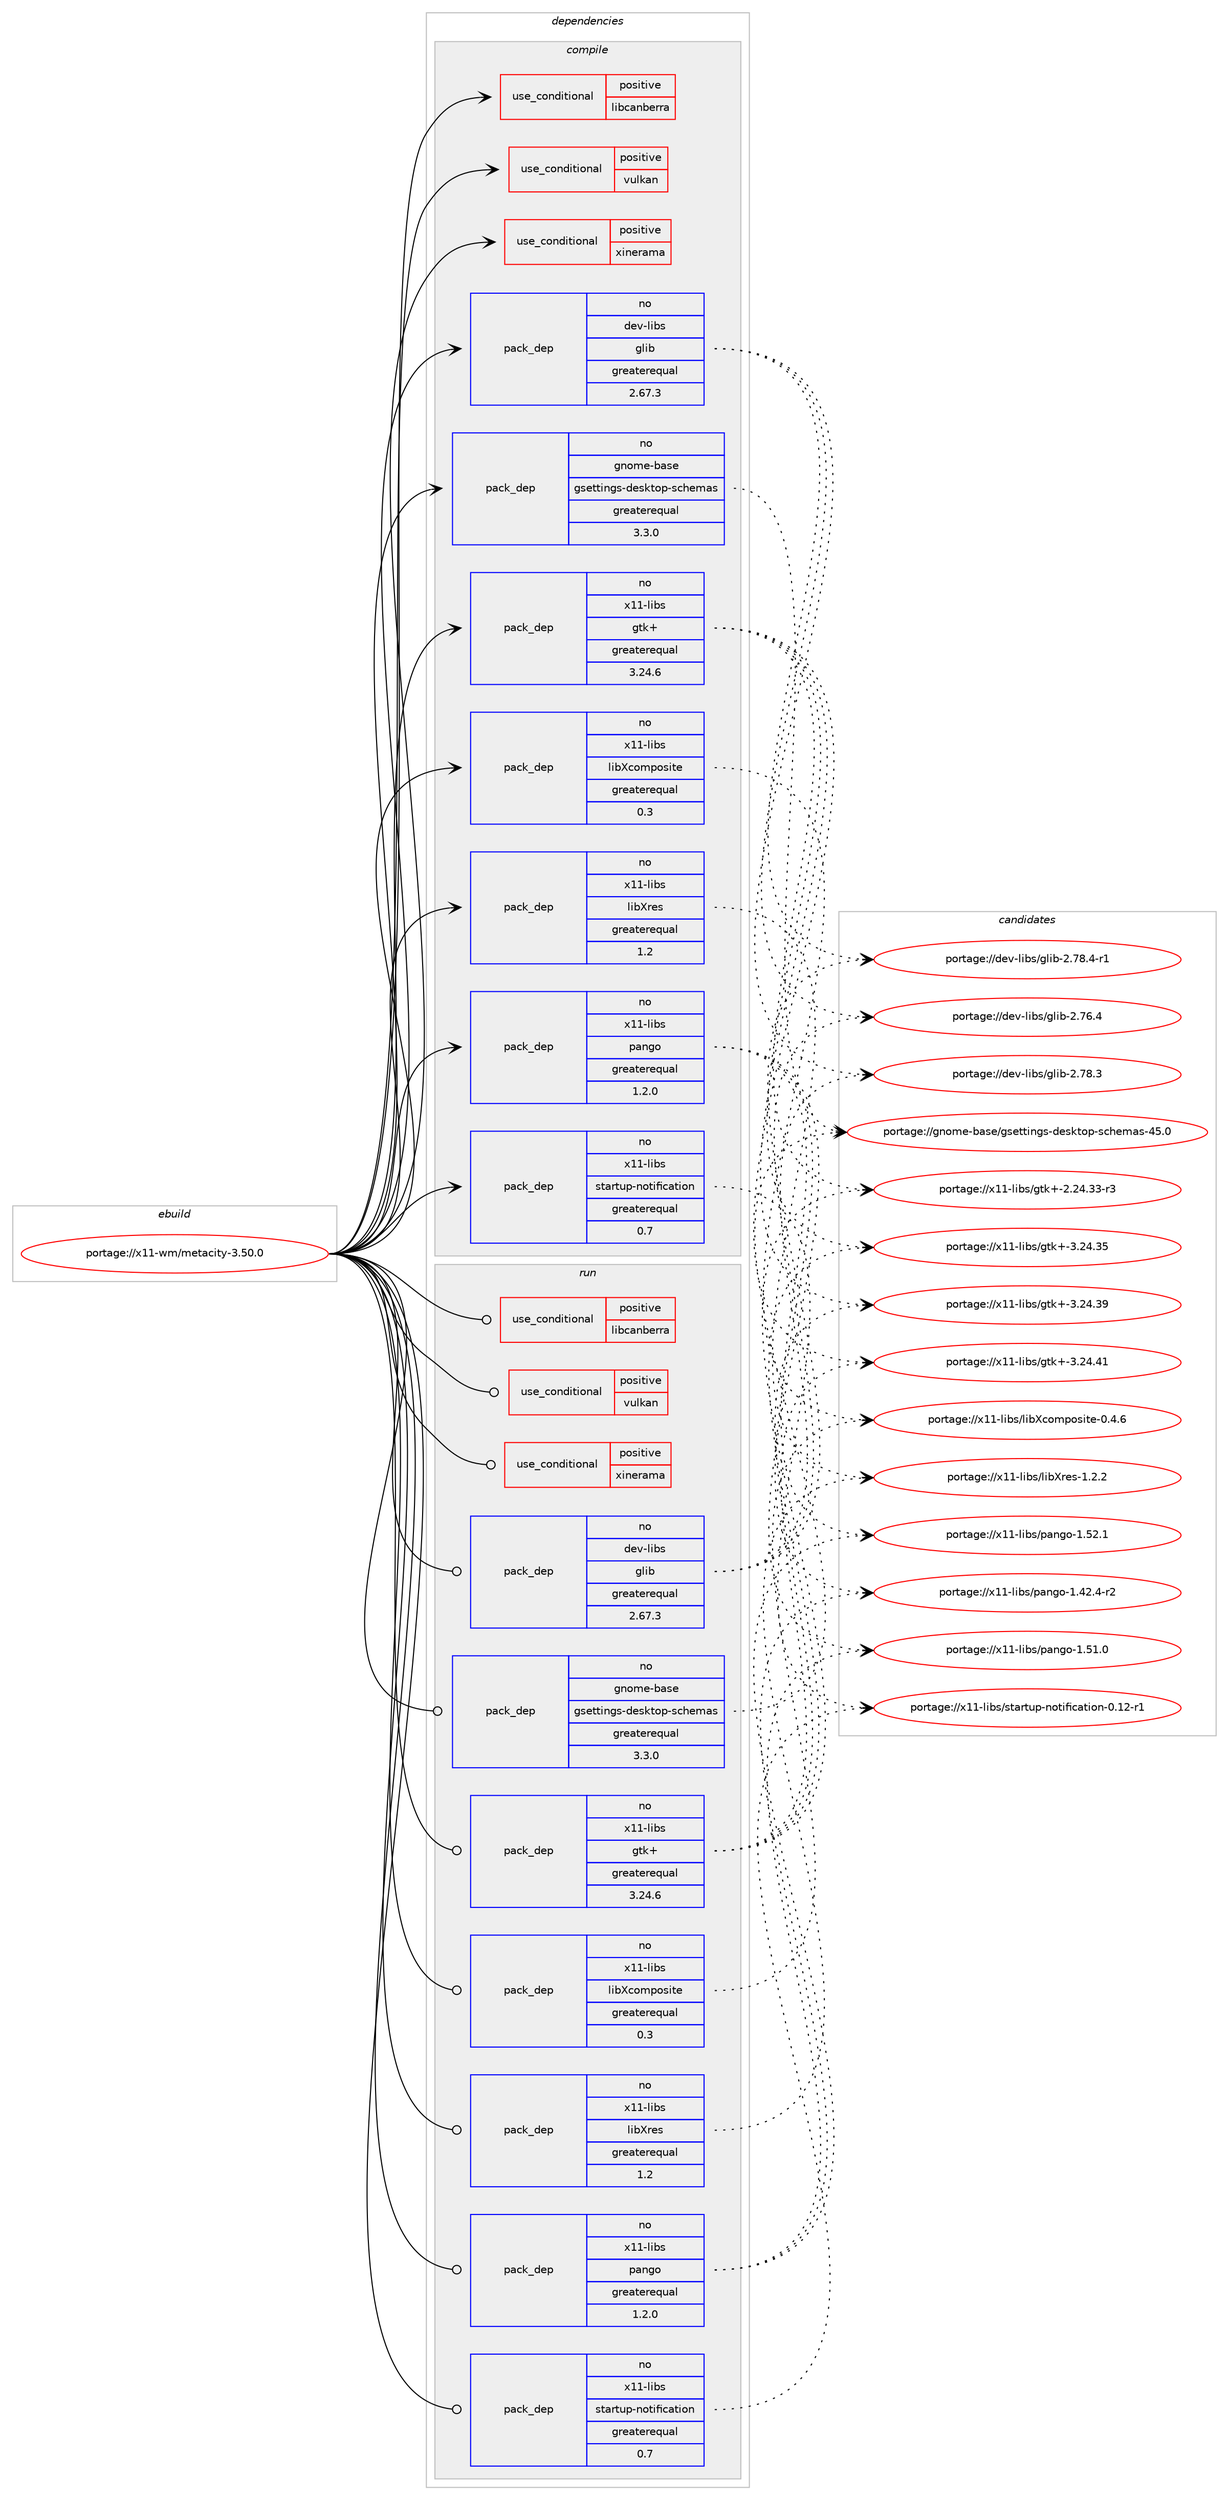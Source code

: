 digraph prolog {

# *************
# Graph options
# *************

newrank=true;
concentrate=true;
compound=true;
graph [rankdir=LR,fontname=Helvetica,fontsize=10,ranksep=1.5];#, ranksep=2.5, nodesep=0.2];
edge  [arrowhead=vee];
node  [fontname=Helvetica,fontsize=10];

# **********
# The ebuild
# **********

subgraph cluster_leftcol {
color=gray;
rank=same;
label=<<i>ebuild</i>>;
id [label="portage://x11-wm/metacity-3.50.0", color=red, width=4, href="../x11-wm/metacity-3.50.0.svg"];
}

# ****************
# The dependencies
# ****************

subgraph cluster_midcol {
color=gray;
label=<<i>dependencies</i>>;
subgraph cluster_compile {
fillcolor="#eeeeee";
style=filled;
label=<<i>compile</i>>;
subgraph cond7353 {
dependency10898 [label=<<TABLE BORDER="0" CELLBORDER="1" CELLSPACING="0" CELLPADDING="4"><TR><TD ROWSPAN="3" CELLPADDING="10">use_conditional</TD></TR><TR><TD>positive</TD></TR><TR><TD>libcanberra</TD></TR></TABLE>>, shape=none, color=red];
# *** BEGIN UNKNOWN DEPENDENCY TYPE (TODO) ***
# dependency10898 -> package_dependency(portage://x11-wm/metacity-3.50.0,install,no,media-libs,libcanberra,none,[,,],[],[use(enable(gtk3),none)])
# *** END UNKNOWN DEPENDENCY TYPE (TODO) ***

}
id:e -> dependency10898:w [weight=20,style="solid",arrowhead="vee"];
subgraph cond7354 {
dependency10899 [label=<<TABLE BORDER="0" CELLBORDER="1" CELLSPACING="0" CELLPADDING="4"><TR><TD ROWSPAN="3" CELLPADDING="10">use_conditional</TD></TR><TR><TD>positive</TD></TR><TR><TD>vulkan</TD></TR></TABLE>>, shape=none, color=red];
# *** BEGIN UNKNOWN DEPENDENCY TYPE (TODO) ***
# dependency10899 -> package_dependency(portage://x11-wm/metacity-3.50.0,install,no,media-libs,vulkan-loader,none,[,,],[],[])
# *** END UNKNOWN DEPENDENCY TYPE (TODO) ***

}
id:e -> dependency10899:w [weight=20,style="solid",arrowhead="vee"];
subgraph cond7355 {
dependency10900 [label=<<TABLE BORDER="0" CELLBORDER="1" CELLSPACING="0" CELLPADDING="4"><TR><TD ROWSPAN="3" CELLPADDING="10">use_conditional</TD></TR><TR><TD>positive</TD></TR><TR><TD>xinerama</TD></TR></TABLE>>, shape=none, color=red];
# *** BEGIN UNKNOWN DEPENDENCY TYPE (TODO) ***
# dependency10900 -> package_dependency(portage://x11-wm/metacity-3.50.0,install,no,x11-libs,libXinerama,none,[,,],[],[])
# *** END UNKNOWN DEPENDENCY TYPE (TODO) ***

}
id:e -> dependency10900:w [weight=20,style="solid",arrowhead="vee"];
subgraph pack3360 {
dependency10901 [label=<<TABLE BORDER="0" CELLBORDER="1" CELLSPACING="0" CELLPADDING="4" WIDTH="220"><TR><TD ROWSPAN="6" CELLPADDING="30">pack_dep</TD></TR><TR><TD WIDTH="110">no</TD></TR><TR><TD>dev-libs</TD></TR><TR><TD>glib</TD></TR><TR><TD>greaterequal</TD></TR><TR><TD>2.67.3</TD></TR></TABLE>>, shape=none, color=blue];
}
id:e -> dependency10901:w [weight=20,style="solid",arrowhead="vee"];
subgraph pack3361 {
dependency10902 [label=<<TABLE BORDER="0" CELLBORDER="1" CELLSPACING="0" CELLPADDING="4" WIDTH="220"><TR><TD ROWSPAN="6" CELLPADDING="30">pack_dep</TD></TR><TR><TD WIDTH="110">no</TD></TR><TR><TD>gnome-base</TD></TR><TR><TD>gsettings-desktop-schemas</TD></TR><TR><TD>greaterequal</TD></TR><TR><TD>3.3.0</TD></TR></TABLE>>, shape=none, color=blue];
}
id:e -> dependency10902:w [weight=20,style="solid",arrowhead="vee"];
# *** BEGIN UNKNOWN DEPENDENCY TYPE (TODO) ***
# id -> package_dependency(portage://x11-wm/metacity-3.50.0,install,no,gnome-base,libgtop,none,[,,],[slot(2),equal],[])
# *** END UNKNOWN DEPENDENCY TYPE (TODO) ***

# *** BEGIN UNKNOWN DEPENDENCY TYPE (TODO) ***
# id -> package_dependency(portage://x11-wm/metacity-3.50.0,install,no,gnome-extra,zenity,none,[,,],[],[])
# *** END UNKNOWN DEPENDENCY TYPE (TODO) ***

# *** BEGIN UNKNOWN DEPENDENCY TYPE (TODO) ***
# id -> package_dependency(portage://x11-wm/metacity-3.50.0,install,no,x11-base,xorg-proto,none,[,,],[],[])
# *** END UNKNOWN DEPENDENCY TYPE (TODO) ***

subgraph pack3362 {
dependency10903 [label=<<TABLE BORDER="0" CELLBORDER="1" CELLSPACING="0" CELLPADDING="4" WIDTH="220"><TR><TD ROWSPAN="6" CELLPADDING="30">pack_dep</TD></TR><TR><TD WIDTH="110">no</TD></TR><TR><TD>x11-libs</TD></TR><TR><TD>gtk+</TD></TR><TR><TD>greaterequal</TD></TR><TR><TD>3.24.6</TD></TR></TABLE>>, shape=none, color=blue];
}
id:e -> dependency10903:w [weight=20,style="solid",arrowhead="vee"];
# *** BEGIN UNKNOWN DEPENDENCY TYPE (TODO) ***
# id -> package_dependency(portage://x11-wm/metacity-3.50.0,install,no,x11-libs,libICE,none,[,,],[],[])
# *** END UNKNOWN DEPENDENCY TYPE (TODO) ***

# *** BEGIN UNKNOWN DEPENDENCY TYPE (TODO) ***
# id -> package_dependency(portage://x11-wm/metacity-3.50.0,install,no,x11-libs,libSM,none,[,,],[],[])
# *** END UNKNOWN DEPENDENCY TYPE (TODO) ***

# *** BEGIN UNKNOWN DEPENDENCY TYPE (TODO) ***
# id -> package_dependency(portage://x11-wm/metacity-3.50.0,install,no,x11-libs,libX11,none,[,,],[],[])
# *** END UNKNOWN DEPENDENCY TYPE (TODO) ***

subgraph pack3363 {
dependency10904 [label=<<TABLE BORDER="0" CELLBORDER="1" CELLSPACING="0" CELLPADDING="4" WIDTH="220"><TR><TD ROWSPAN="6" CELLPADDING="30">pack_dep</TD></TR><TR><TD WIDTH="110">no</TD></TR><TR><TD>x11-libs</TD></TR><TR><TD>libXcomposite</TD></TR><TR><TD>greaterequal</TD></TR><TR><TD>0.3</TD></TR></TABLE>>, shape=none, color=blue];
}
id:e -> dependency10904:w [weight=20,style="solid",arrowhead="vee"];
# *** BEGIN UNKNOWN DEPENDENCY TYPE (TODO) ***
# id -> package_dependency(portage://x11-wm/metacity-3.50.0,install,no,x11-libs,libXcursor,none,[,,],[],[])
# *** END UNKNOWN DEPENDENCY TYPE (TODO) ***

# *** BEGIN UNKNOWN DEPENDENCY TYPE (TODO) ***
# id -> package_dependency(portage://x11-wm/metacity-3.50.0,install,no,x11-libs,libXdamage,none,[,,],[],[])
# *** END UNKNOWN DEPENDENCY TYPE (TODO) ***

# *** BEGIN UNKNOWN DEPENDENCY TYPE (TODO) ***
# id -> package_dependency(portage://x11-wm/metacity-3.50.0,install,no,x11-libs,libXext,none,[,,],[],[])
# *** END UNKNOWN DEPENDENCY TYPE (TODO) ***

# *** BEGIN UNKNOWN DEPENDENCY TYPE (TODO) ***
# id -> package_dependency(portage://x11-wm/metacity-3.50.0,install,no,x11-libs,libXfixes,none,[,,],[],[])
# *** END UNKNOWN DEPENDENCY TYPE (TODO) ***

# *** BEGIN UNKNOWN DEPENDENCY TYPE (TODO) ***
# id -> package_dependency(portage://x11-wm/metacity-3.50.0,install,no,x11-libs,libXpresent,none,[,,],[],[])
# *** END UNKNOWN DEPENDENCY TYPE (TODO) ***

# *** BEGIN UNKNOWN DEPENDENCY TYPE (TODO) ***
# id -> package_dependency(portage://x11-wm/metacity-3.50.0,install,no,x11-libs,libXrandr,none,[,,],[],[])
# *** END UNKNOWN DEPENDENCY TYPE (TODO) ***

# *** BEGIN UNKNOWN DEPENDENCY TYPE (TODO) ***
# id -> package_dependency(portage://x11-wm/metacity-3.50.0,install,no,x11-libs,libXrender,none,[,,],[],[])
# *** END UNKNOWN DEPENDENCY TYPE (TODO) ***

subgraph pack3364 {
dependency10905 [label=<<TABLE BORDER="0" CELLBORDER="1" CELLSPACING="0" CELLPADDING="4" WIDTH="220"><TR><TD ROWSPAN="6" CELLPADDING="30">pack_dep</TD></TR><TR><TD WIDTH="110">no</TD></TR><TR><TD>x11-libs</TD></TR><TR><TD>libXres</TD></TR><TR><TD>greaterequal</TD></TR><TR><TD>1.2</TD></TR></TABLE>>, shape=none, color=blue];
}
id:e -> dependency10905:w [weight=20,style="solid",arrowhead="vee"];
subgraph pack3365 {
dependency10906 [label=<<TABLE BORDER="0" CELLBORDER="1" CELLSPACING="0" CELLPADDING="4" WIDTH="220"><TR><TD ROWSPAN="6" CELLPADDING="30">pack_dep</TD></TR><TR><TD WIDTH="110">no</TD></TR><TR><TD>x11-libs</TD></TR><TR><TD>pango</TD></TR><TR><TD>greaterequal</TD></TR><TR><TD>1.2.0</TD></TR></TABLE>>, shape=none, color=blue];
}
id:e -> dependency10906:w [weight=20,style="solid",arrowhead="vee"];
subgraph pack3366 {
dependency10907 [label=<<TABLE BORDER="0" CELLBORDER="1" CELLSPACING="0" CELLPADDING="4" WIDTH="220"><TR><TD ROWSPAN="6" CELLPADDING="30">pack_dep</TD></TR><TR><TD WIDTH="110">no</TD></TR><TR><TD>x11-libs</TD></TR><TR><TD>startup-notification</TD></TR><TR><TD>greaterequal</TD></TR><TR><TD>0.7</TD></TR></TABLE>>, shape=none, color=blue];
}
id:e -> dependency10907:w [weight=20,style="solid",arrowhead="vee"];
}
subgraph cluster_compileandrun {
fillcolor="#eeeeee";
style=filled;
label=<<i>compile and run</i>>;
}
subgraph cluster_run {
fillcolor="#eeeeee";
style=filled;
label=<<i>run</i>>;
subgraph cond7356 {
dependency10908 [label=<<TABLE BORDER="0" CELLBORDER="1" CELLSPACING="0" CELLPADDING="4"><TR><TD ROWSPAN="3" CELLPADDING="10">use_conditional</TD></TR><TR><TD>positive</TD></TR><TR><TD>libcanberra</TD></TR></TABLE>>, shape=none, color=red];
# *** BEGIN UNKNOWN DEPENDENCY TYPE (TODO) ***
# dependency10908 -> package_dependency(portage://x11-wm/metacity-3.50.0,run,no,media-libs,libcanberra,none,[,,],[],[use(enable(gtk3),none)])
# *** END UNKNOWN DEPENDENCY TYPE (TODO) ***

}
id:e -> dependency10908:w [weight=20,style="solid",arrowhead="odot"];
subgraph cond7357 {
dependency10909 [label=<<TABLE BORDER="0" CELLBORDER="1" CELLSPACING="0" CELLPADDING="4"><TR><TD ROWSPAN="3" CELLPADDING="10">use_conditional</TD></TR><TR><TD>positive</TD></TR><TR><TD>vulkan</TD></TR></TABLE>>, shape=none, color=red];
# *** BEGIN UNKNOWN DEPENDENCY TYPE (TODO) ***
# dependency10909 -> package_dependency(portage://x11-wm/metacity-3.50.0,run,no,media-libs,vulkan-loader,none,[,,],[],[])
# *** END UNKNOWN DEPENDENCY TYPE (TODO) ***

}
id:e -> dependency10909:w [weight=20,style="solid",arrowhead="odot"];
subgraph cond7358 {
dependency10910 [label=<<TABLE BORDER="0" CELLBORDER="1" CELLSPACING="0" CELLPADDING="4"><TR><TD ROWSPAN="3" CELLPADDING="10">use_conditional</TD></TR><TR><TD>positive</TD></TR><TR><TD>xinerama</TD></TR></TABLE>>, shape=none, color=red];
# *** BEGIN UNKNOWN DEPENDENCY TYPE (TODO) ***
# dependency10910 -> package_dependency(portage://x11-wm/metacity-3.50.0,run,no,x11-libs,libXinerama,none,[,,],[],[])
# *** END UNKNOWN DEPENDENCY TYPE (TODO) ***

}
id:e -> dependency10910:w [weight=20,style="solid",arrowhead="odot"];
subgraph pack3367 {
dependency10911 [label=<<TABLE BORDER="0" CELLBORDER="1" CELLSPACING="0" CELLPADDING="4" WIDTH="220"><TR><TD ROWSPAN="6" CELLPADDING="30">pack_dep</TD></TR><TR><TD WIDTH="110">no</TD></TR><TR><TD>dev-libs</TD></TR><TR><TD>glib</TD></TR><TR><TD>greaterequal</TD></TR><TR><TD>2.67.3</TD></TR></TABLE>>, shape=none, color=blue];
}
id:e -> dependency10911:w [weight=20,style="solid",arrowhead="odot"];
subgraph pack3368 {
dependency10912 [label=<<TABLE BORDER="0" CELLBORDER="1" CELLSPACING="0" CELLPADDING="4" WIDTH="220"><TR><TD ROWSPAN="6" CELLPADDING="30">pack_dep</TD></TR><TR><TD WIDTH="110">no</TD></TR><TR><TD>gnome-base</TD></TR><TR><TD>gsettings-desktop-schemas</TD></TR><TR><TD>greaterequal</TD></TR><TR><TD>3.3.0</TD></TR></TABLE>>, shape=none, color=blue];
}
id:e -> dependency10912:w [weight=20,style="solid",arrowhead="odot"];
# *** BEGIN UNKNOWN DEPENDENCY TYPE (TODO) ***
# id -> package_dependency(portage://x11-wm/metacity-3.50.0,run,no,gnome-base,libgtop,none,[,,],[slot(2),equal],[])
# *** END UNKNOWN DEPENDENCY TYPE (TODO) ***

# *** BEGIN UNKNOWN DEPENDENCY TYPE (TODO) ***
# id -> package_dependency(portage://x11-wm/metacity-3.50.0,run,no,gnome-extra,zenity,none,[,,],[],[])
# *** END UNKNOWN DEPENDENCY TYPE (TODO) ***

subgraph pack3369 {
dependency10913 [label=<<TABLE BORDER="0" CELLBORDER="1" CELLSPACING="0" CELLPADDING="4" WIDTH="220"><TR><TD ROWSPAN="6" CELLPADDING="30">pack_dep</TD></TR><TR><TD WIDTH="110">no</TD></TR><TR><TD>x11-libs</TD></TR><TR><TD>gtk+</TD></TR><TR><TD>greaterequal</TD></TR><TR><TD>3.24.6</TD></TR></TABLE>>, shape=none, color=blue];
}
id:e -> dependency10913:w [weight=20,style="solid",arrowhead="odot"];
# *** BEGIN UNKNOWN DEPENDENCY TYPE (TODO) ***
# id -> package_dependency(portage://x11-wm/metacity-3.50.0,run,no,x11-libs,libICE,none,[,,],[],[])
# *** END UNKNOWN DEPENDENCY TYPE (TODO) ***

# *** BEGIN UNKNOWN DEPENDENCY TYPE (TODO) ***
# id -> package_dependency(portage://x11-wm/metacity-3.50.0,run,no,x11-libs,libSM,none,[,,],[],[])
# *** END UNKNOWN DEPENDENCY TYPE (TODO) ***

# *** BEGIN UNKNOWN DEPENDENCY TYPE (TODO) ***
# id -> package_dependency(portage://x11-wm/metacity-3.50.0,run,no,x11-libs,libX11,none,[,,],[],[])
# *** END UNKNOWN DEPENDENCY TYPE (TODO) ***

subgraph pack3370 {
dependency10914 [label=<<TABLE BORDER="0" CELLBORDER="1" CELLSPACING="0" CELLPADDING="4" WIDTH="220"><TR><TD ROWSPAN="6" CELLPADDING="30">pack_dep</TD></TR><TR><TD WIDTH="110">no</TD></TR><TR><TD>x11-libs</TD></TR><TR><TD>libXcomposite</TD></TR><TR><TD>greaterequal</TD></TR><TR><TD>0.3</TD></TR></TABLE>>, shape=none, color=blue];
}
id:e -> dependency10914:w [weight=20,style="solid",arrowhead="odot"];
# *** BEGIN UNKNOWN DEPENDENCY TYPE (TODO) ***
# id -> package_dependency(portage://x11-wm/metacity-3.50.0,run,no,x11-libs,libXcursor,none,[,,],[],[])
# *** END UNKNOWN DEPENDENCY TYPE (TODO) ***

# *** BEGIN UNKNOWN DEPENDENCY TYPE (TODO) ***
# id -> package_dependency(portage://x11-wm/metacity-3.50.0,run,no,x11-libs,libXdamage,none,[,,],[],[])
# *** END UNKNOWN DEPENDENCY TYPE (TODO) ***

# *** BEGIN UNKNOWN DEPENDENCY TYPE (TODO) ***
# id -> package_dependency(portage://x11-wm/metacity-3.50.0,run,no,x11-libs,libXext,none,[,,],[],[])
# *** END UNKNOWN DEPENDENCY TYPE (TODO) ***

# *** BEGIN UNKNOWN DEPENDENCY TYPE (TODO) ***
# id -> package_dependency(portage://x11-wm/metacity-3.50.0,run,no,x11-libs,libXfixes,none,[,,],[],[])
# *** END UNKNOWN DEPENDENCY TYPE (TODO) ***

# *** BEGIN UNKNOWN DEPENDENCY TYPE (TODO) ***
# id -> package_dependency(portage://x11-wm/metacity-3.50.0,run,no,x11-libs,libXpresent,none,[,,],[],[])
# *** END UNKNOWN DEPENDENCY TYPE (TODO) ***

# *** BEGIN UNKNOWN DEPENDENCY TYPE (TODO) ***
# id -> package_dependency(portage://x11-wm/metacity-3.50.0,run,no,x11-libs,libXrandr,none,[,,],[],[])
# *** END UNKNOWN DEPENDENCY TYPE (TODO) ***

# *** BEGIN UNKNOWN DEPENDENCY TYPE (TODO) ***
# id -> package_dependency(portage://x11-wm/metacity-3.50.0,run,no,x11-libs,libXrender,none,[,,],[],[])
# *** END UNKNOWN DEPENDENCY TYPE (TODO) ***

subgraph pack3371 {
dependency10915 [label=<<TABLE BORDER="0" CELLBORDER="1" CELLSPACING="0" CELLPADDING="4" WIDTH="220"><TR><TD ROWSPAN="6" CELLPADDING="30">pack_dep</TD></TR><TR><TD WIDTH="110">no</TD></TR><TR><TD>x11-libs</TD></TR><TR><TD>libXres</TD></TR><TR><TD>greaterequal</TD></TR><TR><TD>1.2</TD></TR></TABLE>>, shape=none, color=blue];
}
id:e -> dependency10915:w [weight=20,style="solid",arrowhead="odot"];
subgraph pack3372 {
dependency10916 [label=<<TABLE BORDER="0" CELLBORDER="1" CELLSPACING="0" CELLPADDING="4" WIDTH="220"><TR><TD ROWSPAN="6" CELLPADDING="30">pack_dep</TD></TR><TR><TD WIDTH="110">no</TD></TR><TR><TD>x11-libs</TD></TR><TR><TD>pango</TD></TR><TR><TD>greaterequal</TD></TR><TR><TD>1.2.0</TD></TR></TABLE>>, shape=none, color=blue];
}
id:e -> dependency10916:w [weight=20,style="solid",arrowhead="odot"];
subgraph pack3373 {
dependency10917 [label=<<TABLE BORDER="0" CELLBORDER="1" CELLSPACING="0" CELLPADDING="4" WIDTH="220"><TR><TD ROWSPAN="6" CELLPADDING="30">pack_dep</TD></TR><TR><TD WIDTH="110">no</TD></TR><TR><TD>x11-libs</TD></TR><TR><TD>startup-notification</TD></TR><TR><TD>greaterequal</TD></TR><TR><TD>0.7</TD></TR></TABLE>>, shape=none, color=blue];
}
id:e -> dependency10917:w [weight=20,style="solid",arrowhead="odot"];
}
}

# **************
# The candidates
# **************

subgraph cluster_choices {
rank=same;
color=gray;
label=<<i>candidates</i>>;

subgraph choice3360 {
color=black;
nodesep=1;
choice1001011184510810598115471031081059845504655544652 [label="portage://dev-libs/glib-2.76.4", color=red, width=4,href="../dev-libs/glib-2.76.4.svg"];
choice1001011184510810598115471031081059845504655564651 [label="portage://dev-libs/glib-2.78.3", color=red, width=4,href="../dev-libs/glib-2.78.3.svg"];
choice10010111845108105981154710310810598455046555646524511449 [label="portage://dev-libs/glib-2.78.4-r1", color=red, width=4,href="../dev-libs/glib-2.78.4-r1.svg"];
dependency10901:e -> choice1001011184510810598115471031081059845504655544652:w [style=dotted,weight="100"];
dependency10901:e -> choice1001011184510810598115471031081059845504655564651:w [style=dotted,weight="100"];
dependency10901:e -> choice10010111845108105981154710310810598455046555646524511449:w [style=dotted,weight="100"];
}
subgraph choice3361 {
color=black;
nodesep=1;
choice10311011110910145989711510147103115101116116105110103115451001011151071161111124511599104101109971154552534648 [label="portage://gnome-base/gsettings-desktop-schemas-45.0", color=red, width=4,href="../gnome-base/gsettings-desktop-schemas-45.0.svg"];
dependency10902:e -> choice10311011110910145989711510147103115101116116105110103115451001011151071161111124511599104101109971154552534648:w [style=dotted,weight="100"];
}
subgraph choice3362 {
color=black;
nodesep=1;
choice12049494510810598115471031161074345504650524651514511451 [label="portage://x11-libs/gtk+-2.24.33-r3", color=red, width=4,href="../x11-libs/gtk+-2.24.33-r3.svg"];
choice1204949451081059811547103116107434551465052465153 [label="portage://x11-libs/gtk+-3.24.35", color=red, width=4,href="../x11-libs/gtk+-3.24.35.svg"];
choice1204949451081059811547103116107434551465052465157 [label="portage://x11-libs/gtk+-3.24.39", color=red, width=4,href="../x11-libs/gtk+-3.24.39.svg"];
choice1204949451081059811547103116107434551465052465249 [label="portage://x11-libs/gtk+-3.24.41", color=red, width=4,href="../x11-libs/gtk+-3.24.41.svg"];
dependency10903:e -> choice12049494510810598115471031161074345504650524651514511451:w [style=dotted,weight="100"];
dependency10903:e -> choice1204949451081059811547103116107434551465052465153:w [style=dotted,weight="100"];
dependency10903:e -> choice1204949451081059811547103116107434551465052465157:w [style=dotted,weight="100"];
dependency10903:e -> choice1204949451081059811547103116107434551465052465249:w [style=dotted,weight="100"];
}
subgraph choice3363 {
color=black;
nodesep=1;
choice1204949451081059811547108105988899111109112111115105116101454846524654 [label="portage://x11-libs/libXcomposite-0.4.6", color=red, width=4,href="../x11-libs/libXcomposite-0.4.6.svg"];
dependency10904:e -> choice1204949451081059811547108105988899111109112111115105116101454846524654:w [style=dotted,weight="100"];
}
subgraph choice3364 {
color=black;
nodesep=1;
choice12049494510810598115471081059888114101115454946504650 [label="portage://x11-libs/libXres-1.2.2", color=red, width=4,href="../x11-libs/libXres-1.2.2.svg"];
dependency10905:e -> choice12049494510810598115471081059888114101115454946504650:w [style=dotted,weight="100"];
}
subgraph choice3365 {
color=black;
nodesep=1;
choice120494945108105981154711297110103111454946525046524511450 [label="portage://x11-libs/pango-1.42.4-r2", color=red, width=4,href="../x11-libs/pango-1.42.4-r2.svg"];
choice12049494510810598115471129711010311145494653494648 [label="portage://x11-libs/pango-1.51.0", color=red, width=4,href="../x11-libs/pango-1.51.0.svg"];
choice12049494510810598115471129711010311145494653504649 [label="portage://x11-libs/pango-1.52.1", color=red, width=4,href="../x11-libs/pango-1.52.1.svg"];
dependency10906:e -> choice120494945108105981154711297110103111454946525046524511450:w [style=dotted,weight="100"];
dependency10906:e -> choice12049494510810598115471129711010311145494653494648:w [style=dotted,weight="100"];
dependency10906:e -> choice12049494510810598115471129711010311145494653504649:w [style=dotted,weight="100"];
}
subgraph choice3366 {
color=black;
nodesep=1;
choice12049494510810598115471151169711411611711245110111116105102105999711610511111045484649504511449 [label="portage://x11-libs/startup-notification-0.12-r1", color=red, width=4,href="../x11-libs/startup-notification-0.12-r1.svg"];
dependency10907:e -> choice12049494510810598115471151169711411611711245110111116105102105999711610511111045484649504511449:w [style=dotted,weight="100"];
}
subgraph choice3367 {
color=black;
nodesep=1;
choice1001011184510810598115471031081059845504655544652 [label="portage://dev-libs/glib-2.76.4", color=red, width=4,href="../dev-libs/glib-2.76.4.svg"];
choice1001011184510810598115471031081059845504655564651 [label="portage://dev-libs/glib-2.78.3", color=red, width=4,href="../dev-libs/glib-2.78.3.svg"];
choice10010111845108105981154710310810598455046555646524511449 [label="portage://dev-libs/glib-2.78.4-r1", color=red, width=4,href="../dev-libs/glib-2.78.4-r1.svg"];
dependency10911:e -> choice1001011184510810598115471031081059845504655544652:w [style=dotted,weight="100"];
dependency10911:e -> choice1001011184510810598115471031081059845504655564651:w [style=dotted,weight="100"];
dependency10911:e -> choice10010111845108105981154710310810598455046555646524511449:w [style=dotted,weight="100"];
}
subgraph choice3368 {
color=black;
nodesep=1;
choice10311011110910145989711510147103115101116116105110103115451001011151071161111124511599104101109971154552534648 [label="portage://gnome-base/gsettings-desktop-schemas-45.0", color=red, width=4,href="../gnome-base/gsettings-desktop-schemas-45.0.svg"];
dependency10912:e -> choice10311011110910145989711510147103115101116116105110103115451001011151071161111124511599104101109971154552534648:w [style=dotted,weight="100"];
}
subgraph choice3369 {
color=black;
nodesep=1;
choice12049494510810598115471031161074345504650524651514511451 [label="portage://x11-libs/gtk+-2.24.33-r3", color=red, width=4,href="../x11-libs/gtk+-2.24.33-r3.svg"];
choice1204949451081059811547103116107434551465052465153 [label="portage://x11-libs/gtk+-3.24.35", color=red, width=4,href="../x11-libs/gtk+-3.24.35.svg"];
choice1204949451081059811547103116107434551465052465157 [label="portage://x11-libs/gtk+-3.24.39", color=red, width=4,href="../x11-libs/gtk+-3.24.39.svg"];
choice1204949451081059811547103116107434551465052465249 [label="portage://x11-libs/gtk+-3.24.41", color=red, width=4,href="../x11-libs/gtk+-3.24.41.svg"];
dependency10913:e -> choice12049494510810598115471031161074345504650524651514511451:w [style=dotted,weight="100"];
dependency10913:e -> choice1204949451081059811547103116107434551465052465153:w [style=dotted,weight="100"];
dependency10913:e -> choice1204949451081059811547103116107434551465052465157:w [style=dotted,weight="100"];
dependency10913:e -> choice1204949451081059811547103116107434551465052465249:w [style=dotted,weight="100"];
}
subgraph choice3370 {
color=black;
nodesep=1;
choice1204949451081059811547108105988899111109112111115105116101454846524654 [label="portage://x11-libs/libXcomposite-0.4.6", color=red, width=4,href="../x11-libs/libXcomposite-0.4.6.svg"];
dependency10914:e -> choice1204949451081059811547108105988899111109112111115105116101454846524654:w [style=dotted,weight="100"];
}
subgraph choice3371 {
color=black;
nodesep=1;
choice12049494510810598115471081059888114101115454946504650 [label="portage://x11-libs/libXres-1.2.2", color=red, width=4,href="../x11-libs/libXres-1.2.2.svg"];
dependency10915:e -> choice12049494510810598115471081059888114101115454946504650:w [style=dotted,weight="100"];
}
subgraph choice3372 {
color=black;
nodesep=1;
choice120494945108105981154711297110103111454946525046524511450 [label="portage://x11-libs/pango-1.42.4-r2", color=red, width=4,href="../x11-libs/pango-1.42.4-r2.svg"];
choice12049494510810598115471129711010311145494653494648 [label="portage://x11-libs/pango-1.51.0", color=red, width=4,href="../x11-libs/pango-1.51.0.svg"];
choice12049494510810598115471129711010311145494653504649 [label="portage://x11-libs/pango-1.52.1", color=red, width=4,href="../x11-libs/pango-1.52.1.svg"];
dependency10916:e -> choice120494945108105981154711297110103111454946525046524511450:w [style=dotted,weight="100"];
dependency10916:e -> choice12049494510810598115471129711010311145494653494648:w [style=dotted,weight="100"];
dependency10916:e -> choice12049494510810598115471129711010311145494653504649:w [style=dotted,weight="100"];
}
subgraph choice3373 {
color=black;
nodesep=1;
choice12049494510810598115471151169711411611711245110111116105102105999711610511111045484649504511449 [label="portage://x11-libs/startup-notification-0.12-r1", color=red, width=4,href="../x11-libs/startup-notification-0.12-r1.svg"];
dependency10917:e -> choice12049494510810598115471151169711411611711245110111116105102105999711610511111045484649504511449:w [style=dotted,weight="100"];
}
}

}
